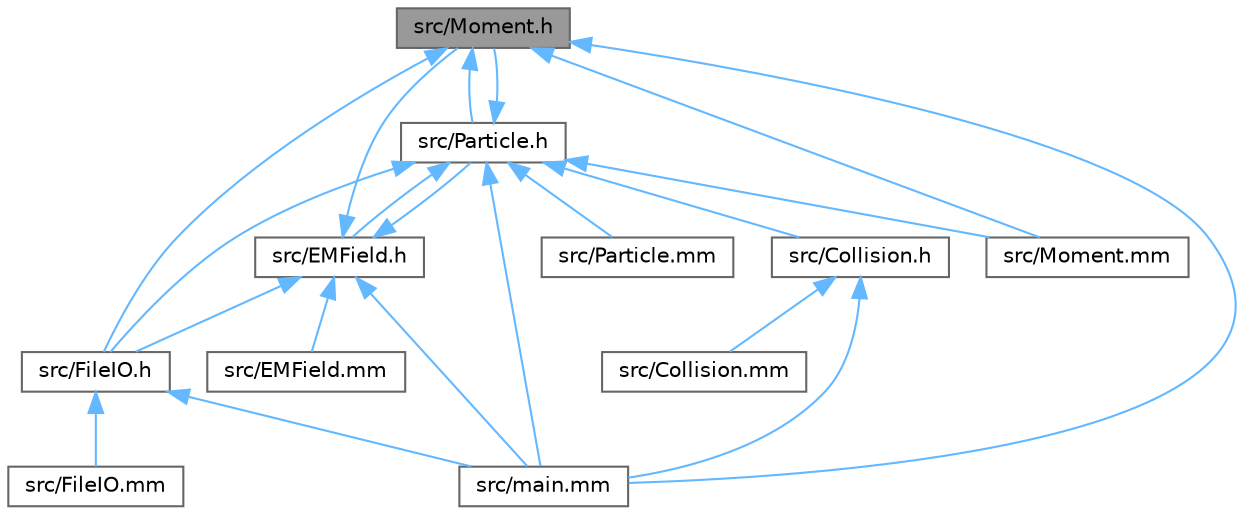 digraph "src/Moment.h"
{
 // LATEX_PDF_SIZE
  bgcolor="transparent";
  edge [fontname=Helvetica,fontsize=10,labelfontname=Helvetica,labelfontsize=10];
  node [fontname=Helvetica,fontsize=10,shape=box,height=0.2,width=0.4];
  Node1 [id="Node000001",label="src/Moment.h",height=0.2,width=0.4,color="gray40", fillcolor="grey60", style="filled", fontcolor="black",tooltip=" "];
  Node1 -> Node2 [id="edge1_Node000001_Node000002",dir="back",color="steelblue1",style="solid",tooltip=" "];
  Node2 [id="Node000002",label="src/FileIO.h",height=0.2,width=0.4,color="grey40", fillcolor="white", style="filled",URL="$_file_i_o_8h.html",tooltip=" "];
  Node2 -> Node3 [id="edge2_Node000002_Node000003",dir="back",color="steelblue1",style="solid",tooltip=" "];
  Node3 [id="Node000003",label="src/FileIO.mm",height=0.2,width=0.4,color="grey40", fillcolor="white", style="filled",URL="$_file_i_o_8mm.html",tooltip=" "];
  Node2 -> Node4 [id="edge3_Node000002_Node000004",dir="back",color="steelblue1",style="solid",tooltip=" "];
  Node4 [id="Node000004",label="src/main.mm",height=0.2,width=0.4,color="grey40", fillcolor="white", style="filled",URL="$main_8mm.html",tooltip=" "];
  Node1 -> Node5 [id="edge4_Node000001_Node000005",dir="back",color="steelblue1",style="solid",tooltip=" "];
  Node5 [id="Node000005",label="src/Moment.mm",height=0.2,width=0.4,color="grey40", fillcolor="white", style="filled",URL="$_moment_8mm.html",tooltip=" "];
  Node1 -> Node6 [id="edge5_Node000001_Node000006",dir="back",color="steelblue1",style="solid",tooltip=" "];
  Node6 [id="Node000006",label="src/Particle.h",height=0.2,width=0.4,color="grey40", fillcolor="white", style="filled",URL="$_particle_8h.html",tooltip=" "];
  Node6 -> Node7 [id="edge6_Node000006_Node000007",dir="back",color="steelblue1",style="solid",tooltip=" "];
  Node7 [id="Node000007",label="src/Collision.h",height=0.2,width=0.4,color="grey40", fillcolor="white", style="filled",URL="$_collision_8h.html",tooltip=" "];
  Node7 -> Node8 [id="edge7_Node000007_Node000008",dir="back",color="steelblue1",style="solid",tooltip=" "];
  Node8 [id="Node000008",label="src/Collision.mm",height=0.2,width=0.4,color="grey40", fillcolor="white", style="filled",URL="$_collision_8mm.html",tooltip=" "];
  Node7 -> Node4 [id="edge8_Node000007_Node000004",dir="back",color="steelblue1",style="solid",tooltip=" "];
  Node6 -> Node9 [id="edge9_Node000006_Node000009",dir="back",color="steelblue1",style="solid",tooltip=" "];
  Node9 [id="Node000009",label="src/EMField.h",height=0.2,width=0.4,color="grey40", fillcolor="white", style="filled",URL="$_e_m_field_8h.html",tooltip=" "];
  Node9 -> Node10 [id="edge10_Node000009_Node000010",dir="back",color="steelblue1",style="solid",tooltip=" "];
  Node10 [id="Node000010",label="src/EMField.mm",height=0.2,width=0.4,color="grey40", fillcolor="white", style="filled",URL="$_e_m_field_8mm.html",tooltip=" "];
  Node9 -> Node2 [id="edge11_Node000009_Node000002",dir="back",color="steelblue1",style="solid",tooltip=" "];
  Node9 -> Node1 [id="edge12_Node000009_Node000001",dir="back",color="steelblue1",style="solid",tooltip=" "];
  Node9 -> Node6 [id="edge13_Node000009_Node000006",dir="back",color="steelblue1",style="solid",tooltip=" "];
  Node9 -> Node4 [id="edge14_Node000009_Node000004",dir="back",color="steelblue1",style="solid",tooltip=" "];
  Node6 -> Node2 [id="edge15_Node000006_Node000002",dir="back",color="steelblue1",style="solid",tooltip=" "];
  Node6 -> Node1 [id="edge16_Node000006_Node000001",dir="back",color="steelblue1",style="solid",tooltip=" "];
  Node6 -> Node5 [id="edge17_Node000006_Node000005",dir="back",color="steelblue1",style="solid",tooltip=" "];
  Node6 -> Node11 [id="edge18_Node000006_Node000011",dir="back",color="steelblue1",style="solid",tooltip=" "];
  Node11 [id="Node000011",label="src/Particle.mm",height=0.2,width=0.4,color="grey40", fillcolor="white", style="filled",URL="$_particle_8mm.html",tooltip=" "];
  Node6 -> Node4 [id="edge19_Node000006_Node000004",dir="back",color="steelblue1",style="solid",tooltip=" "];
  Node1 -> Node4 [id="edge20_Node000001_Node000004",dir="back",color="steelblue1",style="solid",tooltip=" "];
}
